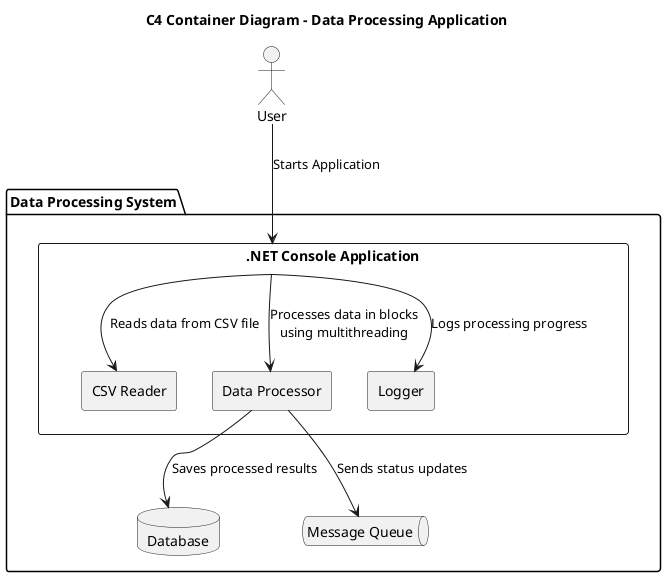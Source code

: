 @startuml
!define RECTANGLE_RECT rectangle
!define RECTANGLE_DATABASE database
!define RECTANGLE_QUEUE queue

title C4 Container Diagram - Data Processing Application

actor User as u

package "Data Processing System" {
    
    RECTANGLE_RECT ".NET Console Application" as App {
        RECTANGLE_RECT "CSV Reader" as Reader
        RECTANGLE_RECT "Data Processor" as Processor
        RECTANGLE_RECT "Logger" as Log
    }

    RECTANGLE_DATABASE "Database" as DB
    RECTANGLE_QUEUE "Message Queue" as Queue
}

u --> App : Starts Application
App --> Reader : Reads data from CSV file
App --> Processor : Processes data in blocks\nusing multithreading
App --> Log : Logs processing progress
Processor --> DB : Saves processed results
Processor --> Queue : Sends status updates
@enduml